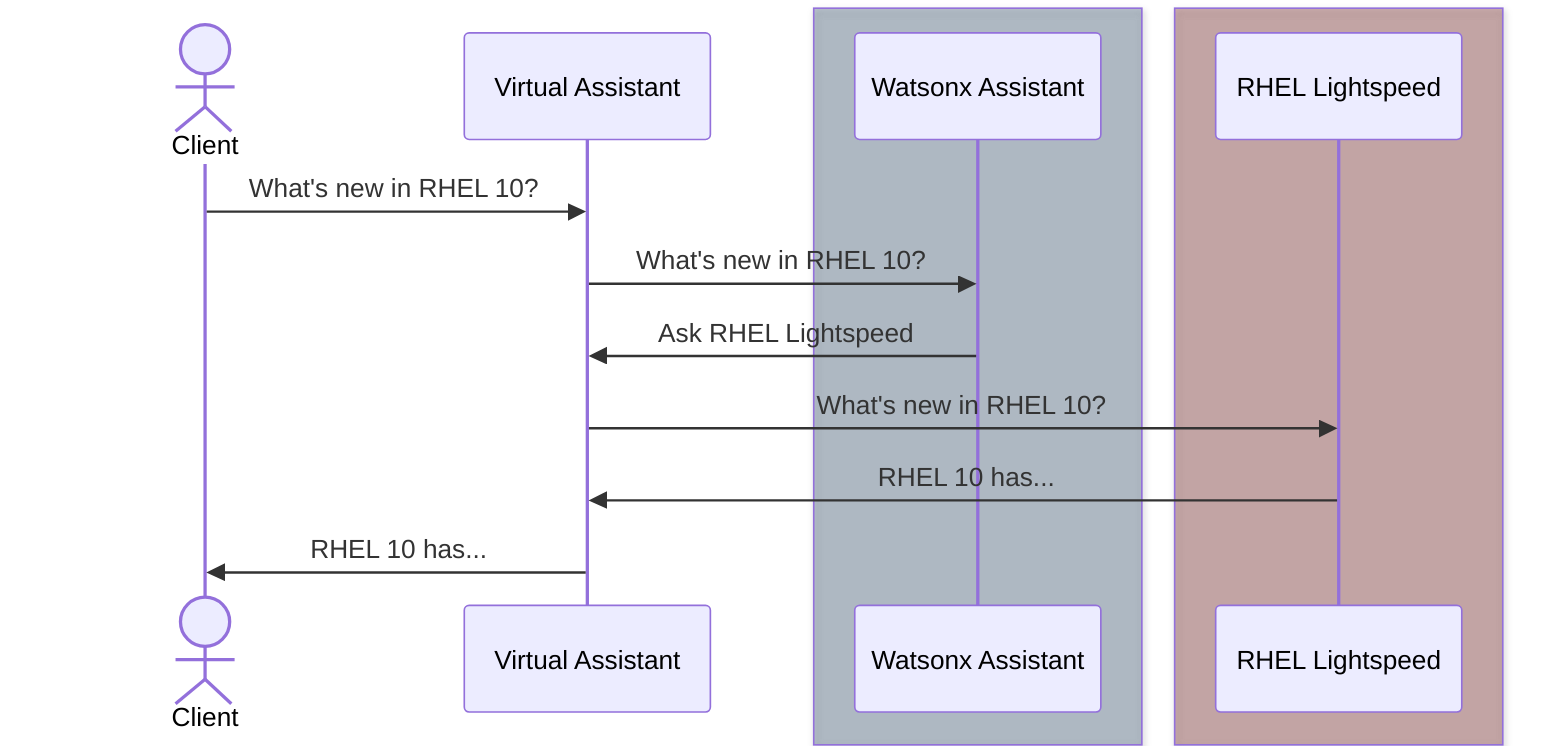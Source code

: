 sequenceDiagram
    actor Client
    participant Virtual Assistant
    box rgba(33,66,99,0.3)
        participant Watsonx Assistant
    end
    box rgba(99,0,0,0.3)
        participant RHEL Lightspeed
    end

    Client->>Virtual Assistant: What's new in RHEL 10?
    Virtual Assistant->>Watsonx Assistant: What's new in RHEL 10?
    Watsonx Assistant->>Virtual Assistant: Ask RHEL Lightspeed
    Virtual Assistant->> RHEL Lightspeed: What's new in RHEL 10?
    RHEL Lightspeed->>Virtual Assistant: RHEL 10 has...
    Virtual Assistant->>Client: RHEL 10 has...